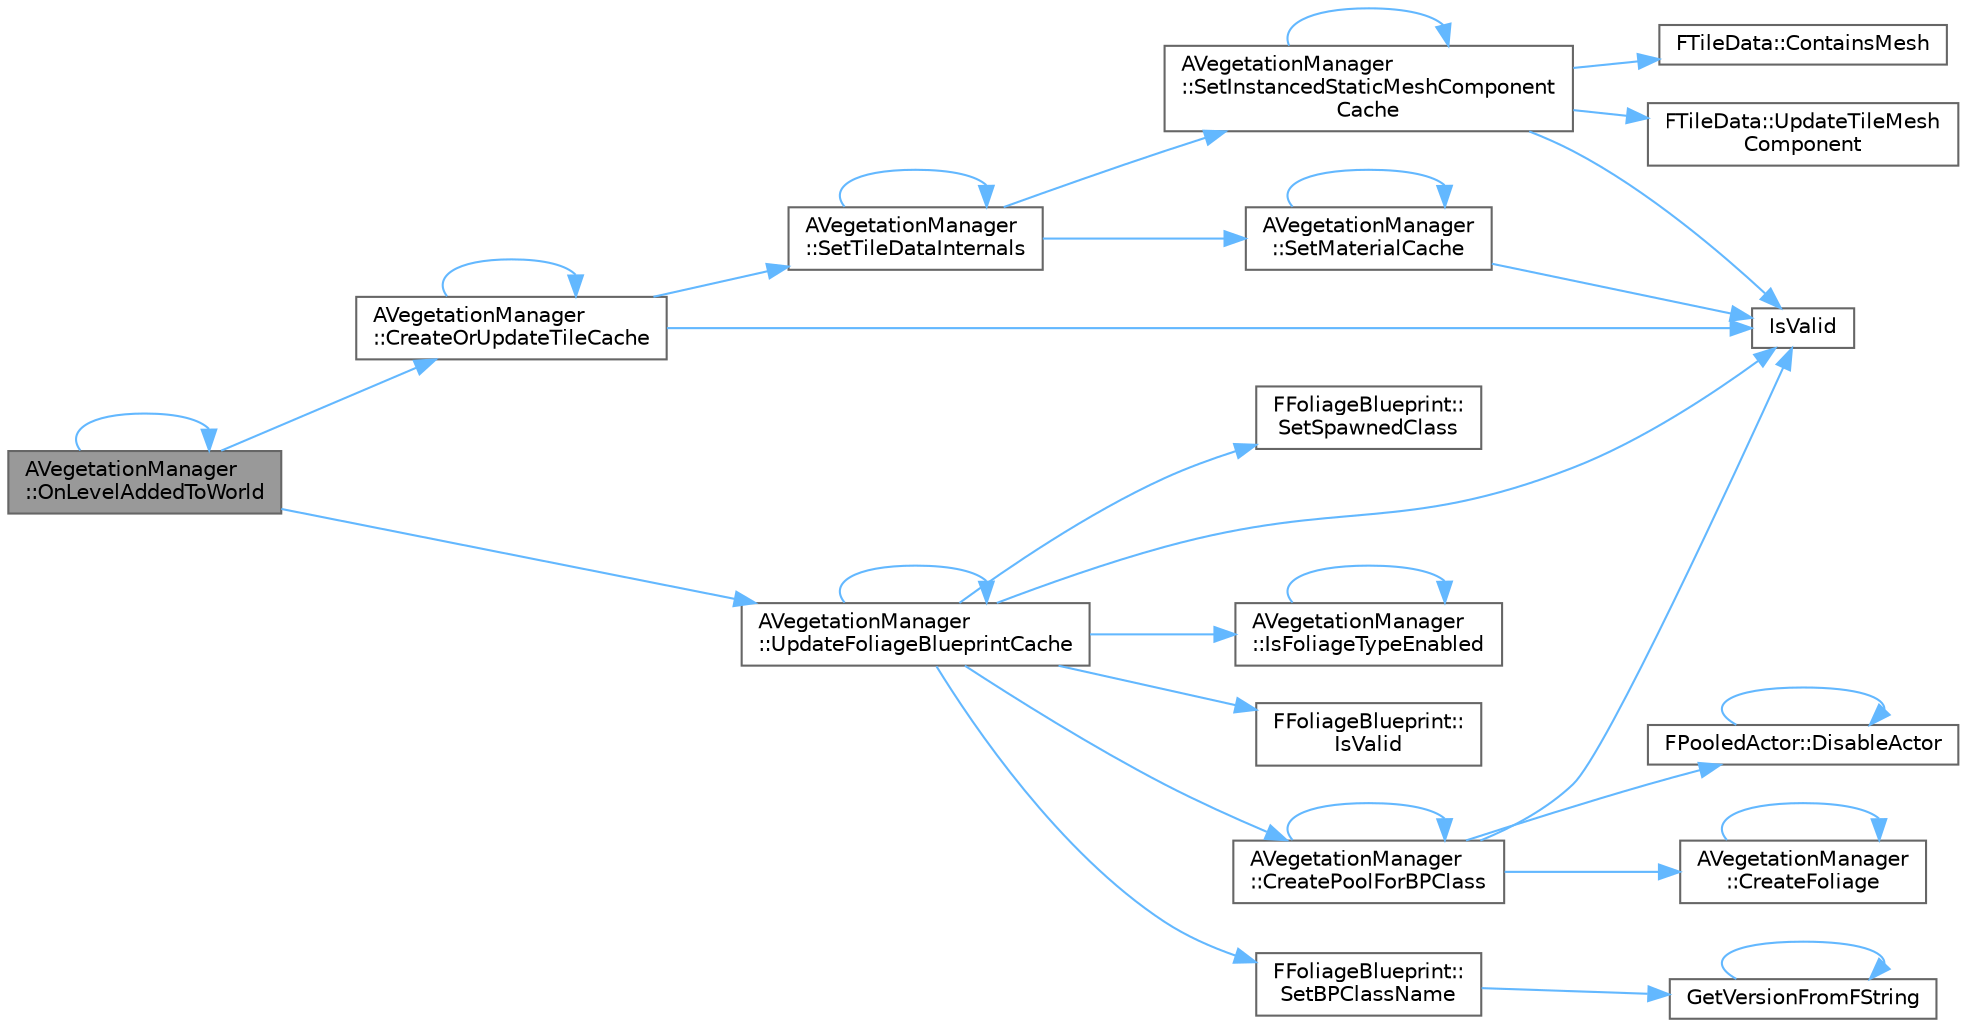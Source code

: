 digraph "AVegetationManager::OnLevelAddedToWorld"
{
 // INTERACTIVE_SVG=YES
 // LATEX_PDF_SIZE
  bgcolor="transparent";
  edge [fontname=Helvetica,fontsize=10,labelfontname=Helvetica,labelfontsize=10];
  node [fontname=Helvetica,fontsize=10,shape=box,height=0.2,width=0.4];
  rankdir="LR";
  Node1 [id="Node000001",label="AVegetationManager\l::OnLevelAddedToWorld",height=0.2,width=0.4,color="gray40", fillcolor="grey60", style="filled", fontcolor="black",tooltip=" "];
  Node1 -> Node2 [id="edge1_Node000001_Node000002",color="steelblue1",style="solid",tooltip=" "];
  Node2 [id="Node000002",label="AVegetationManager\l::CreateOrUpdateTileCache",height=0.2,width=0.4,color="grey40", fillcolor="white", style="filled",URL="$dd/dfc/classAVegetationManager.html#a9181debaeebfb82bc853ec5b9abc400d",tooltip=" "];
  Node2 -> Node2 [id="edge2_Node000002_Node000002",color="steelblue1",style="solid",tooltip=" "];
  Node2 -> Node3 [id="edge3_Node000002_Node000003",color="steelblue1",style="solid",tooltip=" "];
  Node3 [id="Node000003",label="IsValid",height=0.2,width=0.4,color="grey40", fillcolor="white", style="filled",URL="$d2/d40/TrafficLightBase_8cpp.html#a1459952e95242b0c926376d0bb4692b8",tooltip=" "];
  Node2 -> Node4 [id="edge4_Node000002_Node000004",color="steelblue1",style="solid",tooltip=" "];
  Node4 [id="Node000004",label="AVegetationManager\l::SetTileDataInternals",height=0.2,width=0.4,color="grey40", fillcolor="white", style="filled",URL="$dd/dfc/classAVegetationManager.html#af46c33721883d7b9ad484f8a1b6f68c4",tooltip=" "];
  Node4 -> Node5 [id="edge5_Node000004_Node000005",color="steelblue1",style="solid",tooltip=" "];
  Node5 [id="Node000005",label="AVegetationManager\l::SetInstancedStaticMeshComponent\lCache",height=0.2,width=0.4,color="grey40", fillcolor="white", style="filled",URL="$dd/dfc/classAVegetationManager.html#a25d35874d855f175831b073c099b6ce0",tooltip=" "];
  Node5 -> Node6 [id="edge6_Node000005_Node000006",color="steelblue1",style="solid",tooltip=" "];
  Node6 [id="Node000006",label="FTileData::ContainsMesh",height=0.2,width=0.4,color="grey40", fillcolor="white", style="filled",URL="$df/d8b/structFTileData.html#a0450017579d8051e155216768952a06a",tooltip=" "];
  Node5 -> Node3 [id="edge7_Node000005_Node000003",color="steelblue1",style="solid",tooltip=" "];
  Node5 -> Node5 [id="edge8_Node000005_Node000005",color="steelblue1",style="solid",tooltip=" "];
  Node5 -> Node7 [id="edge9_Node000005_Node000007",color="steelblue1",style="solid",tooltip=" "];
  Node7 [id="Node000007",label="FTileData::UpdateTileMesh\lComponent",height=0.2,width=0.4,color="grey40", fillcolor="white", style="filled",URL="$df/d8b/structFTileData.html#acc70f7876ec081f5d053f1e94a3aae37",tooltip=" "];
  Node4 -> Node8 [id="edge10_Node000004_Node000008",color="steelblue1",style="solid",tooltip=" "];
  Node8 [id="Node000008",label="AVegetationManager\l::SetMaterialCache",height=0.2,width=0.4,color="grey40", fillcolor="white", style="filled",URL="$dd/dfc/classAVegetationManager.html#a6c109718ebfecaf396d9ab9365dc3334",tooltip=" "];
  Node8 -> Node3 [id="edge11_Node000008_Node000003",color="steelblue1",style="solid",tooltip=" "];
  Node8 -> Node8 [id="edge12_Node000008_Node000008",color="steelblue1",style="solid",tooltip=" "];
  Node4 -> Node4 [id="edge13_Node000004_Node000004",color="steelblue1",style="solid",tooltip=" "];
  Node1 -> Node1 [id="edge14_Node000001_Node000001",color="steelblue1",style="solid",tooltip=" "];
  Node1 -> Node9 [id="edge15_Node000001_Node000009",color="steelblue1",style="solid",tooltip=" "];
  Node9 [id="Node000009",label="AVegetationManager\l::UpdateFoliageBlueprintCache",height=0.2,width=0.4,color="grey40", fillcolor="white", style="filled",URL="$dd/dfc/classAVegetationManager.html#a634bf842e0f9c66dc96bae3a7dc0e5b4",tooltip=" "];
  Node9 -> Node10 [id="edge16_Node000009_Node000010",color="steelblue1",style="solid",tooltip=" "];
  Node10 [id="Node000010",label="AVegetationManager\l::CreatePoolForBPClass",height=0.2,width=0.4,color="grey40", fillcolor="white", style="filled",URL="$dd/dfc/classAVegetationManager.html#aa3bcf28146717a16263fba4be85003d4",tooltip=" "];
  Node10 -> Node11 [id="edge17_Node000010_Node000011",color="steelblue1",style="solid",tooltip=" "];
  Node11 [id="Node000011",label="AVegetationManager\l::CreateFoliage",height=0.2,width=0.4,color="grey40", fillcolor="white", style="filled",URL="$dd/dfc/classAVegetationManager.html#a04aeb674f7af939dd198e9ca06767427",tooltip=" "];
  Node11 -> Node11 [id="edge18_Node000011_Node000011",color="steelblue1",style="solid",tooltip=" "];
  Node10 -> Node10 [id="edge19_Node000010_Node000010",color="steelblue1",style="solid",tooltip=" "];
  Node10 -> Node12 [id="edge20_Node000010_Node000012",color="steelblue1",style="solid",tooltip=" "];
  Node12 [id="Node000012",label="FPooledActor::DisableActor",height=0.2,width=0.4,color="grey40", fillcolor="white", style="filled",URL="$d3/d03/structFPooledActor.html#a9027e85ed4b7ee074e10b30d7888ba57",tooltip=" "];
  Node12 -> Node12 [id="edge21_Node000012_Node000012",color="steelblue1",style="solid",tooltip=" "];
  Node10 -> Node3 [id="edge22_Node000010_Node000003",color="steelblue1",style="solid",tooltip=" "];
  Node9 -> Node13 [id="edge23_Node000009_Node000013",color="steelblue1",style="solid",tooltip=" "];
  Node13 [id="Node000013",label="AVegetationManager\l::IsFoliageTypeEnabled",height=0.2,width=0.4,color="grey40", fillcolor="white", style="filled",URL="$dd/dfc/classAVegetationManager.html#a7a9e36f2815cae278cededced1b0f34d",tooltip=" "];
  Node13 -> Node13 [id="edge24_Node000013_Node000013",color="steelblue1",style="solid",tooltip=" "];
  Node9 -> Node14 [id="edge25_Node000009_Node000014",color="steelblue1",style="solid",tooltip=" "];
  Node14 [id="Node000014",label="FFoliageBlueprint::\lIsValid",height=0.2,width=0.4,color="grey40", fillcolor="white", style="filled",URL="$d5/d15/structFFoliageBlueprint.html#a411509b6605046d076c9d35775399f9a",tooltip=" "];
  Node9 -> Node3 [id="edge26_Node000009_Node000003",color="steelblue1",style="solid",tooltip=" "];
  Node9 -> Node15 [id="edge27_Node000009_Node000015",color="steelblue1",style="solid",tooltip=" "];
  Node15 [id="Node000015",label="FFoliageBlueprint::\lSetBPClassName",height=0.2,width=0.4,color="grey40", fillcolor="white", style="filled",URL="$d5/d15/structFFoliageBlueprint.html#a9b8170e10a47a408b3a765400112953b",tooltip=" "];
  Node15 -> Node16 [id="edge28_Node000015_Node000016",color="steelblue1",style="solid",tooltip=" "];
  Node16 [id="Node000016",label="GetVersionFromFString",height=0.2,width=0.4,color="grey40", fillcolor="white", style="filled",URL="$d7/da0/VegetationManager_8cpp.html#a12943d4fdd04532f8308961eebffd4b6",tooltip=" "];
  Node16 -> Node16 [id="edge29_Node000016_Node000016",color="steelblue1",style="solid",tooltip=" "];
  Node9 -> Node17 [id="edge30_Node000009_Node000017",color="steelblue1",style="solid",tooltip=" "];
  Node17 [id="Node000017",label="FFoliageBlueprint::\lSetSpawnedClass",height=0.2,width=0.4,color="grey40", fillcolor="white", style="filled",URL="$d5/d15/structFFoliageBlueprint.html#a81cd8f84a269c370b3d63bfc9ecc9cee",tooltip=" "];
  Node9 -> Node9 [id="edge31_Node000009_Node000009",color="steelblue1",style="solid",tooltip=" "];
}
